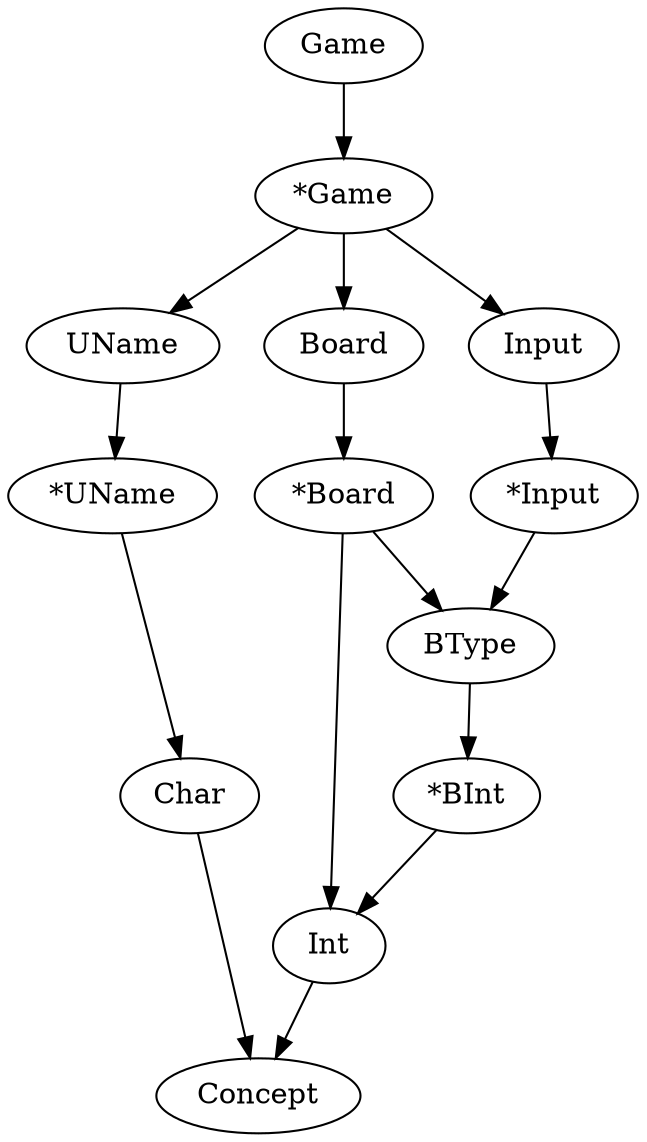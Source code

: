 strict digraph G {
Game	 [label="Game"];
TimessGame	 [label="*Game"];
UName	 [label="UName"];
TimessUName	 [label="*UName"];
Char	 [label="Char"];
Concept	 [label="Concept"];
Char	 [label="Char"];
Concept	 [label="Concept"];
Board	 [label="Board"];
TimessBoard	 [label="*Board"];
Int	 [label="Int"];
Concept	 [label="Concept"];
Int	 [label="Int"];
Concept	 [label="Concept"];
BType	 [label="BType"];
TimessBInt	 [label="*BInt"];
Int	 [label="Int"];
Concept	 [label="Concept"];
Input	 [label="Input"];
TimessInput	 [label="*Input"];
BType	 [label="BType"];
TimessBInt	 [label="*BInt"];
Int	 [label="Int"];
Concept	 [label="Concept"];
Game	->	TimessGame	 [label=""];
TimessGame	->	UName	 [label=""];
TimessGame	->	Board	 [label=""];
TimessGame	->	Input	 [label=""];
UName	->	TimessUName	 [label=""];
TimessUName	->	Char	 [label=""];
Char	->	Concept	 [label=""];
Char	->	Concept	 [label=""];
Board	->	TimessBoard	 [label=""];
TimessBoard	->	Int	 [label=""];
TimessBoard	->	Int	 [label=""];
TimessBoard	->	BType	 [label=""];
Int	->	Concept	 [label=""];
Int	->	Concept	 [label=""];
BType	->	TimessBInt	 [label=""];
TimessBInt	->	Int	 [label=""];
Int	->	Concept	 [label=""];
Input	->	TimessInput	 [label=""];
TimessInput	->	BType	 [label=""];
BType	->	TimessBInt	 [label=""];
TimessBInt	->	Int	 [label=""];
Int	->	Concept	 [label=""];

}